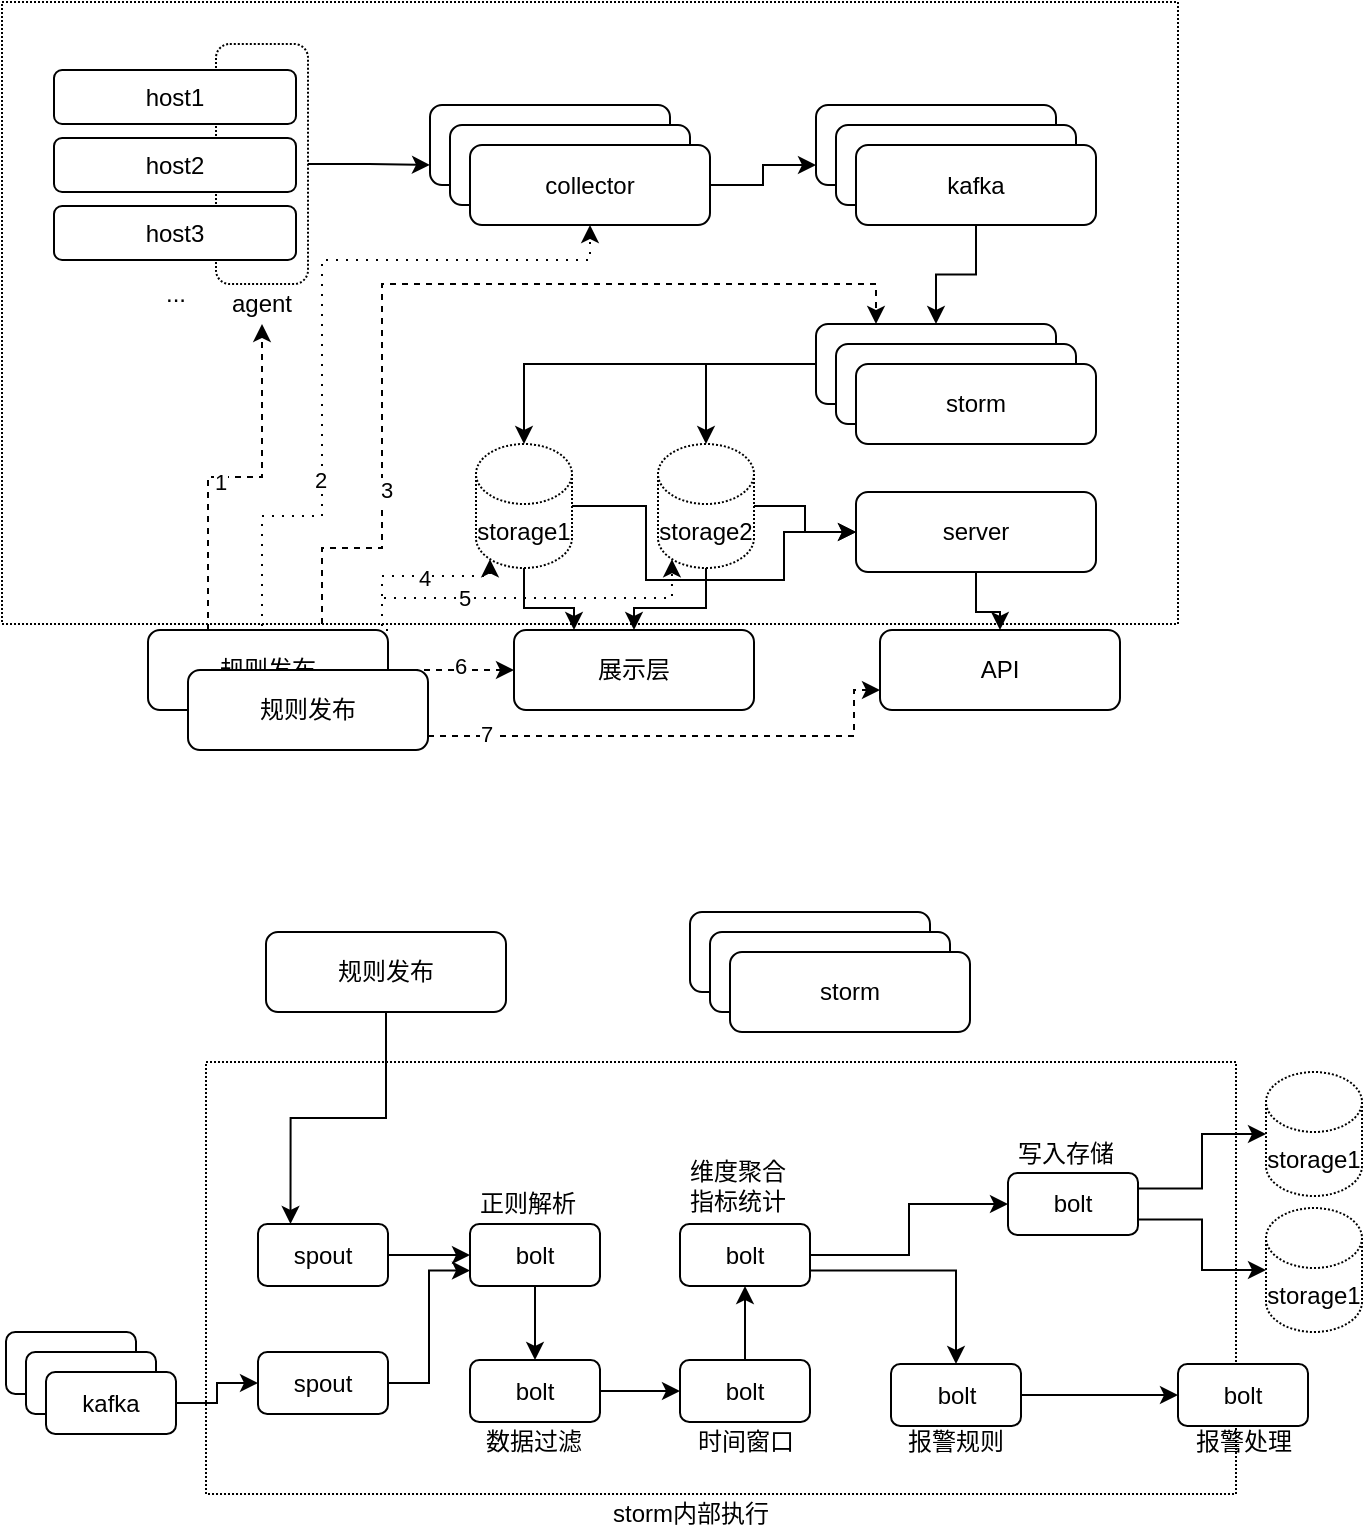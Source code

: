 <mxfile version="13.10.1" type="github">
  <diagram id="RqA7gkf1sfRdEyldcE1K" name="Page-1">
    <mxGraphModel dx="946" dy="557" grid="0" gridSize="10" guides="1" tooltips="1" connect="1" arrows="1" fold="1" page="1" pageScale="1" pageWidth="827" pageHeight="1169" math="0" shadow="0">
      <root>
        <mxCell id="0" />
        <mxCell id="1" parent="0" />
        <mxCell id="BtfTo6FAUonUfdYVLxbR-64" value="" style="rounded=0;whiteSpace=wrap;html=1;dashed=1;dashPattern=1 1;" vertex="1" parent="1">
          <mxGeometry x="121" y="630" width="515" height="216" as="geometry" />
        </mxCell>
        <mxCell id="BtfTo6FAUonUfdYVLxbR-29" value="" style="rounded=0;whiteSpace=wrap;html=1;dashed=1;dashPattern=1 1;" vertex="1" parent="1">
          <mxGeometry x="19" y="100" width="588" height="311" as="geometry" />
        </mxCell>
        <mxCell id="BtfTo6FAUonUfdYVLxbR-17" style="edgeStyle=orthogonalEdgeStyle;rounded=0;orthogonalLoop=1;jettySize=auto;html=1;entryX=0;entryY=0.75;entryDx=0;entryDy=0;" edge="1" parent="1" source="BtfTo6FAUonUfdYVLxbR-7" target="BtfTo6FAUonUfdYVLxbR-5">
          <mxGeometry relative="1" as="geometry" />
        </mxCell>
        <mxCell id="BtfTo6FAUonUfdYVLxbR-7" value="" style="rounded=1;whiteSpace=wrap;html=1;dashed=1;dashPattern=1 1;" vertex="1" parent="1">
          <mxGeometry x="126" y="121" width="46" height="120" as="geometry" />
        </mxCell>
        <mxCell id="BtfTo6FAUonUfdYVLxbR-1" value="host1" style="rounded=1;whiteSpace=wrap;html=1;" vertex="1" parent="1">
          <mxGeometry x="45" y="134" width="121" height="27" as="geometry" />
        </mxCell>
        <mxCell id="BtfTo6FAUonUfdYVLxbR-2" value="host2" style="rounded=1;whiteSpace=wrap;html=1;" vertex="1" parent="1">
          <mxGeometry x="45" y="168" width="121" height="27" as="geometry" />
        </mxCell>
        <mxCell id="BtfTo6FAUonUfdYVLxbR-3" value="host3" style="rounded=1;whiteSpace=wrap;html=1;" vertex="1" parent="1">
          <mxGeometry x="45" y="202" width="121" height="27" as="geometry" />
        </mxCell>
        <mxCell id="BtfTo6FAUonUfdYVLxbR-4" value="..." style="text;html=1;strokeColor=none;fillColor=none;align=center;verticalAlign=middle;whiteSpace=wrap;rounded=0;" vertex="1" parent="1">
          <mxGeometry x="86" y="236" width="40" height="20" as="geometry" />
        </mxCell>
        <mxCell id="BtfTo6FAUonUfdYVLxbR-5" value="" style="rounded=1;whiteSpace=wrap;html=1;" vertex="1" parent="1">
          <mxGeometry x="233" y="151.5" width="120" height="40" as="geometry" />
        </mxCell>
        <mxCell id="BtfTo6FAUonUfdYVLxbR-8" value="agent" style="text;html=1;strokeColor=none;fillColor=none;align=center;verticalAlign=middle;whiteSpace=wrap;rounded=0;dashed=1;dashPattern=1 1;" vertex="1" parent="1">
          <mxGeometry x="129" y="241" width="40" height="20" as="geometry" />
        </mxCell>
        <mxCell id="BtfTo6FAUonUfdYVLxbR-9" value="" style="rounded=1;whiteSpace=wrap;html=1;" vertex="1" parent="1">
          <mxGeometry x="243" y="161.5" width="120" height="40" as="geometry" />
        </mxCell>
        <mxCell id="BtfTo6FAUonUfdYVLxbR-18" style="edgeStyle=orthogonalEdgeStyle;rounded=0;orthogonalLoop=1;jettySize=auto;html=1;entryX=0;entryY=0.75;entryDx=0;entryDy=0;" edge="1" parent="1" source="BtfTo6FAUonUfdYVLxbR-10" target="BtfTo6FAUonUfdYVLxbR-14">
          <mxGeometry relative="1" as="geometry" />
        </mxCell>
        <mxCell id="BtfTo6FAUonUfdYVLxbR-10" value="collector" style="rounded=1;whiteSpace=wrap;html=1;" vertex="1" parent="1">
          <mxGeometry x="253" y="171.5" width="120" height="40" as="geometry" />
        </mxCell>
        <mxCell id="BtfTo6FAUonUfdYVLxbR-14" value="" style="rounded=1;whiteSpace=wrap;html=1;" vertex="1" parent="1">
          <mxGeometry x="426" y="151.5" width="120" height="40" as="geometry" />
        </mxCell>
        <mxCell id="BtfTo6FAUonUfdYVLxbR-15" value="" style="rounded=1;whiteSpace=wrap;html=1;" vertex="1" parent="1">
          <mxGeometry x="436" y="161.5" width="120" height="40" as="geometry" />
        </mxCell>
        <mxCell id="BtfTo6FAUonUfdYVLxbR-23" style="edgeStyle=orthogonalEdgeStyle;rounded=0;orthogonalLoop=1;jettySize=auto;html=1;exitX=0.5;exitY=1;exitDx=0;exitDy=0;entryX=0.5;entryY=0;entryDx=0;entryDy=0;" edge="1" parent="1" source="BtfTo6FAUonUfdYVLxbR-16" target="BtfTo6FAUonUfdYVLxbR-20">
          <mxGeometry relative="1" as="geometry" />
        </mxCell>
        <mxCell id="BtfTo6FAUonUfdYVLxbR-16" value="kafka" style="rounded=1;whiteSpace=wrap;html=1;" vertex="1" parent="1">
          <mxGeometry x="446" y="171.5" width="120" height="40" as="geometry" />
        </mxCell>
        <mxCell id="BtfTo6FAUonUfdYVLxbR-26" style="edgeStyle=orthogonalEdgeStyle;rounded=0;orthogonalLoop=1;jettySize=auto;html=1;exitX=0;exitY=0.5;exitDx=0;exitDy=0;" edge="1" parent="1" source="BtfTo6FAUonUfdYVLxbR-20" target="BtfTo6FAUonUfdYVLxbR-24">
          <mxGeometry relative="1" as="geometry" />
        </mxCell>
        <mxCell id="BtfTo6FAUonUfdYVLxbR-28" style="edgeStyle=orthogonalEdgeStyle;rounded=0;orthogonalLoop=1;jettySize=auto;html=1;" edge="1" parent="1" source="BtfTo6FAUonUfdYVLxbR-20" target="BtfTo6FAUonUfdYVLxbR-25">
          <mxGeometry relative="1" as="geometry" />
        </mxCell>
        <mxCell id="BtfTo6FAUonUfdYVLxbR-20" value="" style="rounded=1;whiteSpace=wrap;html=1;" vertex="1" parent="1">
          <mxGeometry x="426" y="261" width="120" height="40" as="geometry" />
        </mxCell>
        <mxCell id="BtfTo6FAUonUfdYVLxbR-21" value="" style="rounded=1;whiteSpace=wrap;html=1;" vertex="1" parent="1">
          <mxGeometry x="436" y="271" width="120" height="40" as="geometry" />
        </mxCell>
        <mxCell id="BtfTo6FAUonUfdYVLxbR-22" value="storm" style="rounded=1;whiteSpace=wrap;html=1;" vertex="1" parent="1">
          <mxGeometry x="446" y="281" width="120" height="40" as="geometry" />
        </mxCell>
        <mxCell id="BtfTo6FAUonUfdYVLxbR-34" style="edgeStyle=orthogonalEdgeStyle;rounded=0;orthogonalLoop=1;jettySize=auto;html=1;entryX=0.25;entryY=0;entryDx=0;entryDy=0;" edge="1" parent="1" source="BtfTo6FAUonUfdYVLxbR-24" target="BtfTo6FAUonUfdYVLxbR-31">
          <mxGeometry relative="1" as="geometry" />
        </mxCell>
        <mxCell id="BtfTo6FAUonUfdYVLxbR-37" style="edgeStyle=orthogonalEdgeStyle;rounded=0;orthogonalLoop=1;jettySize=auto;html=1;entryX=0;entryY=0.5;entryDx=0;entryDy=0;" edge="1" parent="1" source="BtfTo6FAUonUfdYVLxbR-24" target="BtfTo6FAUonUfdYVLxbR-36">
          <mxGeometry relative="1" as="geometry">
            <Array as="points">
              <mxPoint x="341" y="352" />
              <mxPoint x="341" y="389" />
              <mxPoint x="410" y="389" />
              <mxPoint x="410" y="365" />
            </Array>
          </mxGeometry>
        </mxCell>
        <mxCell id="BtfTo6FAUonUfdYVLxbR-24" value="storage1" style="shape=cylinder3;whiteSpace=wrap;html=1;boundedLbl=1;backgroundOutline=1;size=15;dashed=1;dashPattern=1 1;" vertex="1" parent="1">
          <mxGeometry x="256" y="321" width="48" height="62" as="geometry" />
        </mxCell>
        <mxCell id="BtfTo6FAUonUfdYVLxbR-33" style="edgeStyle=orthogonalEdgeStyle;rounded=0;orthogonalLoop=1;jettySize=auto;html=1;entryX=0.5;entryY=0;entryDx=0;entryDy=0;" edge="1" parent="1" source="BtfTo6FAUonUfdYVLxbR-25" target="BtfTo6FAUonUfdYVLxbR-31">
          <mxGeometry relative="1" as="geometry" />
        </mxCell>
        <mxCell id="BtfTo6FAUonUfdYVLxbR-38" style="edgeStyle=orthogonalEdgeStyle;rounded=0;orthogonalLoop=1;jettySize=auto;html=1;entryX=0;entryY=0.5;entryDx=0;entryDy=0;" edge="1" parent="1" source="BtfTo6FAUonUfdYVLxbR-25" target="BtfTo6FAUonUfdYVLxbR-36">
          <mxGeometry relative="1" as="geometry" />
        </mxCell>
        <mxCell id="BtfTo6FAUonUfdYVLxbR-25" value="storage2" style="shape=cylinder3;whiteSpace=wrap;html=1;boundedLbl=1;backgroundOutline=1;size=15;dashed=1;dashPattern=1 1;" vertex="1" parent="1">
          <mxGeometry x="347" y="321" width="48" height="62" as="geometry" />
        </mxCell>
        <mxCell id="BtfTo6FAUonUfdYVLxbR-31" value="展示层" style="rounded=1;whiteSpace=wrap;html=1;" vertex="1" parent="1">
          <mxGeometry x="275" y="414" width="120" height="40" as="geometry" />
        </mxCell>
        <mxCell id="BtfTo6FAUonUfdYVLxbR-32" value="API" style="rounded=1;whiteSpace=wrap;html=1;" vertex="1" parent="1">
          <mxGeometry x="458" y="414" width="120" height="40" as="geometry" />
        </mxCell>
        <mxCell id="BtfTo6FAUonUfdYVLxbR-40" style="edgeStyle=orthogonalEdgeStyle;rounded=0;orthogonalLoop=1;jettySize=auto;html=1;entryX=0.5;entryY=0;entryDx=0;entryDy=0;" edge="1" parent="1" source="BtfTo6FAUonUfdYVLxbR-36" target="BtfTo6FAUonUfdYVLxbR-32">
          <mxGeometry relative="1" as="geometry" />
        </mxCell>
        <mxCell id="BtfTo6FAUonUfdYVLxbR-36" value="server" style="rounded=1;whiteSpace=wrap;html=1;" vertex="1" parent="1">
          <mxGeometry x="446" y="345" width="120" height="40" as="geometry" />
        </mxCell>
        <mxCell id="BtfTo6FAUonUfdYVLxbR-43" style="edgeStyle=orthogonalEdgeStyle;rounded=0;orthogonalLoop=1;jettySize=auto;html=1;dashed=1;exitX=0.25;exitY=0;exitDx=0;exitDy=0;" edge="1" parent="1" source="BtfTo6FAUonUfdYVLxbR-41" target="BtfTo6FAUonUfdYVLxbR-8">
          <mxGeometry relative="1" as="geometry" />
        </mxCell>
        <mxCell id="BtfTo6FAUonUfdYVLxbR-57" value="1" style="edgeLabel;html=1;align=center;verticalAlign=middle;resizable=0;points=[];" vertex="1" connectable="0" parent="BtfTo6FAUonUfdYVLxbR-43">
          <mxGeometry x="-0.083" y="-1" relative="1" as="geometry">
            <mxPoint y="1" as="offset" />
          </mxGeometry>
        </mxCell>
        <mxCell id="BtfTo6FAUonUfdYVLxbR-44" style="edgeStyle=orthogonalEdgeStyle;rounded=0;orthogonalLoop=1;jettySize=auto;html=1;entryX=0.5;entryY=1;entryDx=0;entryDy=0;dashed=1;exitX=0.5;exitY=0;exitDx=0;exitDy=0;dashPattern=1 4;" edge="1" parent="1" source="BtfTo6FAUonUfdYVLxbR-41" target="BtfTo6FAUonUfdYVLxbR-10">
          <mxGeometry relative="1" as="geometry">
            <Array as="points">
              <mxPoint x="149" y="357" />
              <mxPoint x="179" y="357" />
              <mxPoint x="179" y="229" />
              <mxPoint x="313" y="229" />
            </Array>
          </mxGeometry>
        </mxCell>
        <mxCell id="BtfTo6FAUonUfdYVLxbR-58" value="2" style="edgeLabel;html=1;align=center;verticalAlign=middle;resizable=0;points=[];" vertex="1" connectable="0" parent="BtfTo6FAUonUfdYVLxbR-44">
          <mxGeometry x="-0.415" y="1" relative="1" as="geometry">
            <mxPoint as="offset" />
          </mxGeometry>
        </mxCell>
        <mxCell id="BtfTo6FAUonUfdYVLxbR-46" style="edgeStyle=orthogonalEdgeStyle;rounded=0;orthogonalLoop=1;jettySize=auto;html=1;entryX=0.25;entryY=0;entryDx=0;entryDy=0;dashed=1;exitX=0.75;exitY=0;exitDx=0;exitDy=0;" edge="1" parent="1" source="BtfTo6FAUonUfdYVLxbR-41" target="BtfTo6FAUonUfdYVLxbR-20">
          <mxGeometry relative="1" as="geometry">
            <Array as="points">
              <mxPoint x="179" y="373" />
              <mxPoint x="209" y="373" />
              <mxPoint x="209" y="241" />
              <mxPoint x="456" y="241" />
            </Array>
          </mxGeometry>
        </mxCell>
        <mxCell id="BtfTo6FAUonUfdYVLxbR-53" value="3" style="edgeLabel;html=1;align=center;verticalAlign=middle;resizable=0;points=[];" vertex="1" connectable="0" parent="BtfTo6FAUonUfdYVLxbR-46">
          <mxGeometry x="-0.565" y="-2" relative="1" as="geometry">
            <mxPoint as="offset" />
          </mxGeometry>
        </mxCell>
        <mxCell id="BtfTo6FAUonUfdYVLxbR-47" style="edgeStyle=orthogonalEdgeStyle;rounded=0;orthogonalLoop=1;jettySize=auto;html=1;entryX=0;entryY=0.5;entryDx=0;entryDy=0;dashed=1;" edge="1" parent="1" source="BtfTo6FAUonUfdYVLxbR-41" target="BtfTo6FAUonUfdYVLxbR-31">
          <mxGeometry relative="1" as="geometry">
            <Array as="points">
              <mxPoint x="221" y="434" />
              <mxPoint x="221" y="434" />
            </Array>
          </mxGeometry>
        </mxCell>
        <mxCell id="BtfTo6FAUonUfdYVLxbR-56" value="6" style="edgeLabel;html=1;align=center;verticalAlign=middle;resizable=0;points=[];" vertex="1" connectable="0" parent="BtfTo6FAUonUfdYVLxbR-47">
          <mxGeometry x="0.143" y="2" relative="1" as="geometry">
            <mxPoint as="offset" />
          </mxGeometry>
        </mxCell>
        <mxCell id="BtfTo6FAUonUfdYVLxbR-48" style="edgeStyle=orthogonalEdgeStyle;rounded=0;orthogonalLoop=1;jettySize=auto;html=1;exitX=1;exitY=0;exitDx=0;exitDy=0;entryX=0.145;entryY=1;entryDx=0;entryDy=-4.35;entryPerimeter=0;dashed=1;dashPattern=1 4;" edge="1" parent="1" source="BtfTo6FAUonUfdYVLxbR-41" target="BtfTo6FAUonUfdYVLxbR-24">
          <mxGeometry relative="1" as="geometry">
            <Array as="points">
              <mxPoint x="209" y="387" />
              <mxPoint x="263" y="387" />
            </Array>
          </mxGeometry>
        </mxCell>
        <mxCell id="BtfTo6FAUonUfdYVLxbR-54" value="4" style="edgeLabel;html=1;align=center;verticalAlign=middle;resizable=0;points=[];" vertex="1" connectable="0" parent="BtfTo6FAUonUfdYVLxbR-48">
          <mxGeometry x="0.104" y="-1" relative="1" as="geometry">
            <mxPoint as="offset" />
          </mxGeometry>
        </mxCell>
        <mxCell id="BtfTo6FAUonUfdYVLxbR-49" style="edgeStyle=orthogonalEdgeStyle;rounded=0;orthogonalLoop=1;jettySize=auto;html=1;exitX=1;exitY=0;exitDx=0;exitDy=0;entryX=0.145;entryY=1;entryDx=0;entryDy=-4.35;entryPerimeter=0;dashed=1;dashPattern=1 4;" edge="1" parent="1" source="BtfTo6FAUonUfdYVLxbR-41" target="BtfTo6FAUonUfdYVLxbR-25">
          <mxGeometry relative="1" as="geometry">
            <Array as="points">
              <mxPoint x="209" y="398" />
              <mxPoint x="354" y="398" />
            </Array>
          </mxGeometry>
        </mxCell>
        <mxCell id="BtfTo6FAUonUfdYVLxbR-55" value="5" style="edgeLabel;html=1;align=center;verticalAlign=middle;resizable=0;points=[];" vertex="1" connectable="0" parent="BtfTo6FAUonUfdYVLxbR-49">
          <mxGeometry x="-0.345" relative="1" as="geometry">
            <mxPoint as="offset" />
          </mxGeometry>
        </mxCell>
        <mxCell id="BtfTo6FAUonUfdYVLxbR-50" style="edgeStyle=orthogonalEdgeStyle;rounded=0;orthogonalLoop=1;jettySize=auto;html=1;entryX=0;entryY=0.75;entryDx=0;entryDy=0;dashed=1;" edge="1" parent="1" source="BtfTo6FAUonUfdYVLxbR-41" target="BtfTo6FAUonUfdYVLxbR-32">
          <mxGeometry relative="1" as="geometry">
            <Array as="points">
              <mxPoint x="149" y="467" />
              <mxPoint x="445" y="467" />
              <mxPoint x="445" y="444" />
            </Array>
          </mxGeometry>
        </mxCell>
        <mxCell id="BtfTo6FAUonUfdYVLxbR-60" value="7" style="edgeLabel;html=1;align=center;verticalAlign=middle;resizable=0;points=[];" vertex="1" connectable="0" parent="BtfTo6FAUonUfdYVLxbR-50">
          <mxGeometry x="-0.275" y="1" relative="1" as="geometry">
            <mxPoint as="offset" />
          </mxGeometry>
        </mxCell>
        <mxCell id="BtfTo6FAUonUfdYVLxbR-41" value="规则发布" style="rounded=1;whiteSpace=wrap;html=1;" vertex="1" parent="1">
          <mxGeometry x="92" y="414" width="120" height="40" as="geometry" />
        </mxCell>
        <mxCell id="BtfTo6FAUonUfdYVLxbR-61" value="" style="rounded=1;whiteSpace=wrap;html=1;" vertex="1" parent="1">
          <mxGeometry x="363" y="555" width="120" height="40" as="geometry" />
        </mxCell>
        <mxCell id="BtfTo6FAUonUfdYVLxbR-62" value="" style="rounded=1;whiteSpace=wrap;html=1;" vertex="1" parent="1">
          <mxGeometry x="373" y="565" width="120" height="40" as="geometry" />
        </mxCell>
        <mxCell id="BtfTo6FAUonUfdYVLxbR-63" value="storm" style="rounded=1;whiteSpace=wrap;html=1;" vertex="1" parent="1">
          <mxGeometry x="383" y="575" width="120" height="40" as="geometry" />
        </mxCell>
        <mxCell id="BtfTo6FAUonUfdYVLxbR-77" style="edgeStyle=orthogonalEdgeStyle;rounded=0;orthogonalLoop=1;jettySize=auto;html=1;entryX=0;entryY=0.5;entryDx=0;entryDy=0;" edge="1" parent="1" source="BtfTo6FAUonUfdYVLxbR-65" target="BtfTo6FAUonUfdYVLxbR-74">
          <mxGeometry relative="1" as="geometry" />
        </mxCell>
        <mxCell id="BtfTo6FAUonUfdYVLxbR-65" value="spout" style="rounded=1;whiteSpace=wrap;html=1;" vertex="1" parent="1">
          <mxGeometry x="147" y="711" width="65" height="31" as="geometry" />
        </mxCell>
        <mxCell id="BtfTo6FAUonUfdYVLxbR-67" value="kafka" style="rounded=1;whiteSpace=wrap;html=1;" vertex="1" parent="1">
          <mxGeometry x="21" y="765" width="65" height="31" as="geometry" />
        </mxCell>
        <mxCell id="BtfTo6FAUonUfdYVLxbR-69" value="kafka" style="rounded=1;whiteSpace=wrap;html=1;" vertex="1" parent="1">
          <mxGeometry x="31" y="775" width="65" height="31" as="geometry" />
        </mxCell>
        <mxCell id="BtfTo6FAUonUfdYVLxbR-85" style="edgeStyle=orthogonalEdgeStyle;rounded=0;orthogonalLoop=1;jettySize=auto;html=1;entryX=0;entryY=0.5;entryDx=0;entryDy=0;" edge="1" parent="1" source="BtfTo6FAUonUfdYVLxbR-70" target="BtfTo6FAUonUfdYVLxbR-99">
          <mxGeometry relative="1" as="geometry" />
        </mxCell>
        <mxCell id="BtfTo6FAUonUfdYVLxbR-70" value="kafka" style="rounded=1;whiteSpace=wrap;html=1;" vertex="1" parent="1">
          <mxGeometry x="41" y="785" width="65" height="31" as="geometry" />
        </mxCell>
        <mxCell id="BtfTo6FAUonUfdYVLxbR-83" style="edgeStyle=orthogonalEdgeStyle;rounded=0;orthogonalLoop=1;jettySize=auto;html=1;entryX=0.25;entryY=0;entryDx=0;entryDy=0;" edge="1" parent="1" source="BtfTo6FAUonUfdYVLxbR-71" target="BtfTo6FAUonUfdYVLxbR-65">
          <mxGeometry relative="1" as="geometry" />
        </mxCell>
        <mxCell id="BtfTo6FAUonUfdYVLxbR-71" value="规则发布" style="rounded=1;whiteSpace=wrap;html=1;" vertex="1" parent="1">
          <mxGeometry x="151" y="565" width="120" height="40" as="geometry" />
        </mxCell>
        <mxCell id="BtfTo6FAUonUfdYVLxbR-72" value="规则发布" style="rounded=1;whiteSpace=wrap;html=1;" vertex="1" parent="1">
          <mxGeometry x="112" y="434" width="120" height="40" as="geometry" />
        </mxCell>
        <mxCell id="BtfTo6FAUonUfdYVLxbR-78" style="edgeStyle=orthogonalEdgeStyle;rounded=0;orthogonalLoop=1;jettySize=auto;html=1;" edge="1" parent="1" source="BtfTo6FAUonUfdYVLxbR-74" target="BtfTo6FAUonUfdYVLxbR-75">
          <mxGeometry relative="1" as="geometry" />
        </mxCell>
        <mxCell id="BtfTo6FAUonUfdYVLxbR-74" value="bolt" style="rounded=1;whiteSpace=wrap;html=1;" vertex="1" parent="1">
          <mxGeometry x="253" y="711" width="65" height="31" as="geometry" />
        </mxCell>
        <mxCell id="BtfTo6FAUonUfdYVLxbR-79" style="edgeStyle=orthogonalEdgeStyle;rounded=0;orthogonalLoop=1;jettySize=auto;html=1;entryX=0;entryY=0.5;entryDx=0;entryDy=0;" edge="1" parent="1" source="BtfTo6FAUonUfdYVLxbR-75" target="BtfTo6FAUonUfdYVLxbR-76">
          <mxGeometry relative="1" as="geometry" />
        </mxCell>
        <mxCell id="BtfTo6FAUonUfdYVLxbR-75" value="bolt" style="rounded=1;whiteSpace=wrap;html=1;" vertex="1" parent="1">
          <mxGeometry x="253" y="779" width="65" height="31" as="geometry" />
        </mxCell>
        <mxCell id="BtfTo6FAUonUfdYVLxbR-89" style="edgeStyle=orthogonalEdgeStyle;rounded=0;orthogonalLoop=1;jettySize=auto;html=1;entryX=0.5;entryY=1;entryDx=0;entryDy=0;" edge="1" parent="1" source="BtfTo6FAUonUfdYVLxbR-76" target="BtfTo6FAUonUfdYVLxbR-87">
          <mxGeometry relative="1" as="geometry" />
        </mxCell>
        <mxCell id="BtfTo6FAUonUfdYVLxbR-76" value="bolt" style="rounded=1;whiteSpace=wrap;html=1;" vertex="1" parent="1">
          <mxGeometry x="358" y="779" width="65" height="31" as="geometry" />
        </mxCell>
        <mxCell id="BtfTo6FAUonUfdYVLxbR-80" value="storage1" style="shape=cylinder3;whiteSpace=wrap;html=1;boundedLbl=1;backgroundOutline=1;size=15;dashed=1;dashPattern=1 1;" vertex="1" parent="1">
          <mxGeometry x="651" y="635" width="48" height="62" as="geometry" />
        </mxCell>
        <mxCell id="BtfTo6FAUonUfdYVLxbR-81" value="storage1" style="shape=cylinder3;whiteSpace=wrap;html=1;boundedLbl=1;backgroundOutline=1;size=15;dashed=1;dashPattern=1 1;" vertex="1" parent="1">
          <mxGeometry x="651" y="703" width="48" height="62" as="geometry" />
        </mxCell>
        <mxCell id="BtfTo6FAUonUfdYVLxbR-90" style="edgeStyle=orthogonalEdgeStyle;rounded=0;orthogonalLoop=1;jettySize=auto;html=1;entryX=0;entryY=0.5;entryDx=0;entryDy=0;" edge="1" parent="1" source="BtfTo6FAUonUfdYVLxbR-87" target="BtfTo6FAUonUfdYVLxbR-88">
          <mxGeometry relative="1" as="geometry" />
        </mxCell>
        <mxCell id="BtfTo6FAUonUfdYVLxbR-102" style="edgeStyle=orthogonalEdgeStyle;rounded=0;orthogonalLoop=1;jettySize=auto;html=1;exitX=1;exitY=0.75;exitDx=0;exitDy=0;entryX=0.5;entryY=0;entryDx=0;entryDy=0;" edge="1" parent="1" source="BtfTo6FAUonUfdYVLxbR-87" target="BtfTo6FAUonUfdYVLxbR-101">
          <mxGeometry relative="1" as="geometry" />
        </mxCell>
        <mxCell id="BtfTo6FAUonUfdYVLxbR-87" value="bolt" style="rounded=1;whiteSpace=wrap;html=1;" vertex="1" parent="1">
          <mxGeometry x="358" y="711" width="65" height="31" as="geometry" />
        </mxCell>
        <mxCell id="BtfTo6FAUonUfdYVLxbR-107" style="edgeStyle=orthogonalEdgeStyle;rounded=0;orthogonalLoop=1;jettySize=auto;html=1;exitX=1;exitY=0.25;exitDx=0;exitDy=0;" edge="1" parent="1" source="BtfTo6FAUonUfdYVLxbR-88" target="BtfTo6FAUonUfdYVLxbR-80">
          <mxGeometry relative="1" as="geometry" />
        </mxCell>
        <mxCell id="BtfTo6FAUonUfdYVLxbR-108" style="edgeStyle=orthogonalEdgeStyle;rounded=0;orthogonalLoop=1;jettySize=auto;html=1;exitX=1;exitY=0.75;exitDx=0;exitDy=0;entryX=0;entryY=0.5;entryDx=0;entryDy=0;entryPerimeter=0;" edge="1" parent="1" source="BtfTo6FAUonUfdYVLxbR-88" target="BtfTo6FAUonUfdYVLxbR-81">
          <mxGeometry relative="1" as="geometry" />
        </mxCell>
        <mxCell id="BtfTo6FAUonUfdYVLxbR-88" value="bolt" style="rounded=1;whiteSpace=wrap;html=1;" vertex="1" parent="1">
          <mxGeometry x="522" y="685.5" width="65" height="31" as="geometry" />
        </mxCell>
        <mxCell id="BtfTo6FAUonUfdYVLxbR-93" value="正则解析" style="text;html=1;strokeColor=none;fillColor=none;align=center;verticalAlign=middle;whiteSpace=wrap;rounded=0;" vertex="1" parent="1">
          <mxGeometry x="253" y="691" width="58" height="20" as="geometry" />
        </mxCell>
        <mxCell id="BtfTo6FAUonUfdYVLxbR-94" value="storm内部执行" style="text;html=1;strokeColor=none;fillColor=none;align=center;verticalAlign=middle;whiteSpace=wrap;rounded=0;" vertex="1" parent="1">
          <mxGeometry x="315" y="846" width="97" height="20" as="geometry" />
        </mxCell>
        <mxCell id="BtfTo6FAUonUfdYVLxbR-95" value="数据过滤" style="text;html=1;strokeColor=none;fillColor=none;align=center;verticalAlign=middle;whiteSpace=wrap;rounded=0;" vertex="1" parent="1">
          <mxGeometry x="256" y="810" width="58" height="20" as="geometry" />
        </mxCell>
        <mxCell id="BtfTo6FAUonUfdYVLxbR-96" value="时间窗口" style="text;html=1;strokeColor=none;fillColor=none;align=center;verticalAlign=middle;whiteSpace=wrap;rounded=0;" vertex="1" parent="1">
          <mxGeometry x="361.5" y="810" width="58" height="20" as="geometry" />
        </mxCell>
        <mxCell id="BtfTo6FAUonUfdYVLxbR-97" value="维度聚合&lt;br&gt;指标统计" style="text;html=1;strokeColor=none;fillColor=none;align=center;verticalAlign=middle;whiteSpace=wrap;rounded=0;" vertex="1" parent="1">
          <mxGeometry x="358" y="672" width="58" height="39" as="geometry" />
        </mxCell>
        <mxCell id="BtfTo6FAUonUfdYVLxbR-98" value="写入存储" style="text;html=1;strokeColor=none;fillColor=none;align=center;verticalAlign=middle;whiteSpace=wrap;rounded=0;" vertex="1" parent="1">
          <mxGeometry x="522" y="665.5" width="58" height="20" as="geometry" />
        </mxCell>
        <mxCell id="BtfTo6FAUonUfdYVLxbR-100" style="edgeStyle=orthogonalEdgeStyle;rounded=0;orthogonalLoop=1;jettySize=auto;html=1;entryX=0;entryY=0.75;entryDx=0;entryDy=0;" edge="1" parent="1" source="BtfTo6FAUonUfdYVLxbR-99" target="BtfTo6FAUonUfdYVLxbR-74">
          <mxGeometry relative="1" as="geometry" />
        </mxCell>
        <mxCell id="BtfTo6FAUonUfdYVLxbR-99" value="spout" style="rounded=1;whiteSpace=wrap;html=1;" vertex="1" parent="1">
          <mxGeometry x="147" y="775" width="65" height="31" as="geometry" />
        </mxCell>
        <mxCell id="BtfTo6FAUonUfdYVLxbR-105" style="edgeStyle=orthogonalEdgeStyle;rounded=0;orthogonalLoop=1;jettySize=auto;html=1;" edge="1" parent="1" source="BtfTo6FAUonUfdYVLxbR-101" target="BtfTo6FAUonUfdYVLxbR-104">
          <mxGeometry relative="1" as="geometry" />
        </mxCell>
        <mxCell id="BtfTo6FAUonUfdYVLxbR-101" value="bolt" style="rounded=1;whiteSpace=wrap;html=1;" vertex="1" parent="1">
          <mxGeometry x="463.5" y="781" width="65" height="31" as="geometry" />
        </mxCell>
        <mxCell id="BtfTo6FAUonUfdYVLxbR-103" value="报警规则" style="text;html=1;strokeColor=none;fillColor=none;align=center;verticalAlign=middle;whiteSpace=wrap;rounded=0;" vertex="1" parent="1">
          <mxGeometry x="467" y="810" width="58" height="20" as="geometry" />
        </mxCell>
        <mxCell id="BtfTo6FAUonUfdYVLxbR-104" value="bolt" style="rounded=1;whiteSpace=wrap;html=1;" vertex="1" parent="1">
          <mxGeometry x="607" y="781" width="65" height="31" as="geometry" />
        </mxCell>
        <mxCell id="BtfTo6FAUonUfdYVLxbR-106" value="报警处理" style="text;html=1;strokeColor=none;fillColor=none;align=center;verticalAlign=middle;whiteSpace=wrap;rounded=0;" vertex="1" parent="1">
          <mxGeometry x="610.5" y="810" width="58" height="20" as="geometry" />
        </mxCell>
      </root>
    </mxGraphModel>
  </diagram>
</mxfile>

